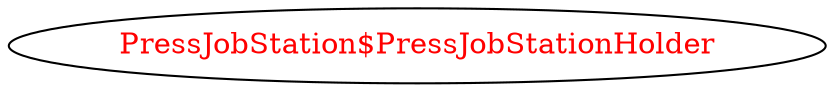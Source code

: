 digraph dependencyGraph {
 concentrate=true;
 ranksep="2.0";
 rankdir="LR"; 
 splines="ortho";
"PressJobStation$PressJobStationHolder" [fontcolor="red"];
}